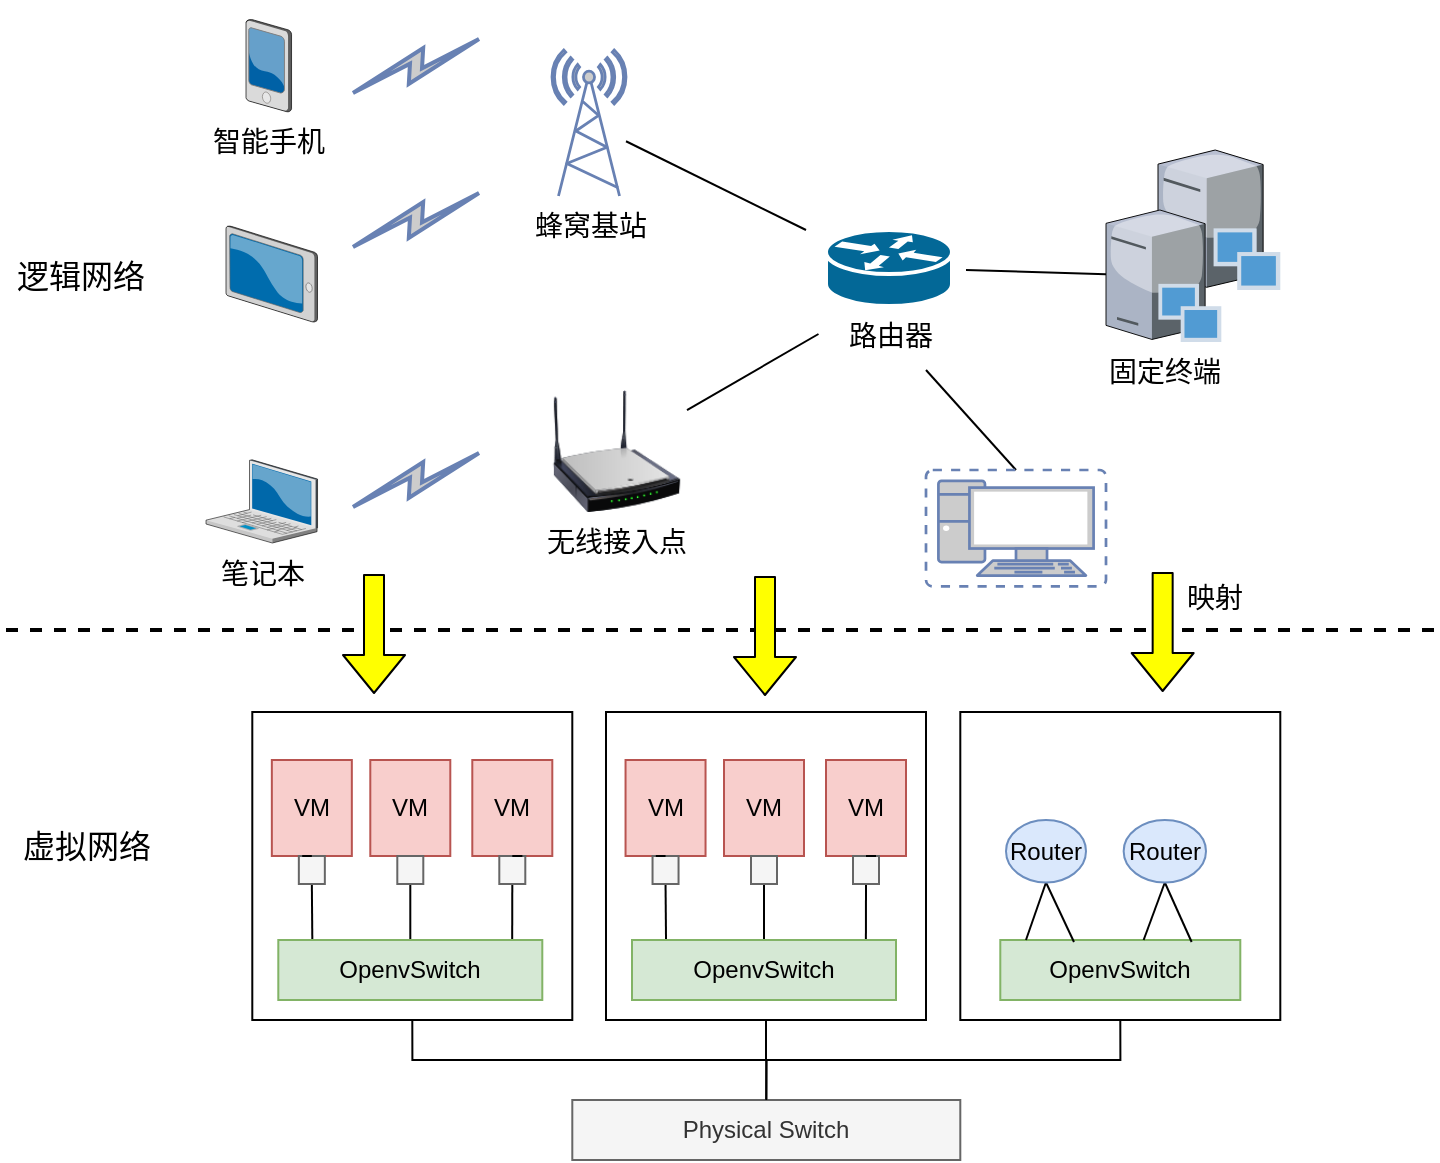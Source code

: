 <mxfile version="12.9.5" type="github" pages="2">
  <diagram id="KmwrGCwzeyCqLZFn_2tw" name="逻辑网络与虚拟网络">
    <mxGraphModel dx="946" dy="467" grid="0" gridSize="10" guides="1" tooltips="1" connect="1" arrows="1" fold="1" page="1" pageScale="1" pageWidth="827" pageHeight="1169" math="0" shadow="0">
      <root>
        <mxCell id="0" />
        <mxCell id="1" parent="0" />
        <mxCell id="YLXUXDJp3LFLk9qvPLuZ-22" style="edgeStyle=none;rounded=0;orthogonalLoop=1;jettySize=auto;html=1;endArrow=none;endFill=0;" parent="1" source="3VEoIM8ZX6iH1CT_TiHG-1" edge="1">
          <mxGeometry relative="1" as="geometry">
            <mxPoint x="390" y="300" as="sourcePoint" />
            <mxPoint x="456.24" y="252" as="targetPoint" />
          </mxGeometry>
        </mxCell>
        <mxCell id="YLXUXDJp3LFLk9qvPLuZ-1" value="&lt;font style=&quot;font-size: 14px&quot; color=&quot;#000000&quot;&gt;蜂窝基站&lt;/font&gt;" style="fontColor=#0066CC;verticalAlign=top;verticalLabelPosition=bottom;labelPosition=center;align=center;html=1;outlineConnect=0;fillColor=#CCCCCC;strokeColor=#6881B3;gradientColor=none;gradientDirection=north;strokeWidth=2;shape=mxgraph.networks.radio_tower;" parent="1" vertex="1">
          <mxGeometry x="323" y="110" width="37" height="73" as="geometry" />
        </mxCell>
        <mxCell id="YLXUXDJp3LFLk9qvPLuZ-3" value="" style="verticalLabelPosition=bottom;aspect=fixed;html=1;verticalAlign=top;strokeColor=none;align=center;outlineConnect=0;shape=mxgraph.citrix.provisioning_server;" parent="1" vertex="1">
          <mxGeometry x="626" y="160" width="61.15" height="70" as="geometry" />
        </mxCell>
        <mxCell id="YLXUXDJp3LFLk9qvPLuZ-4" value="&lt;font style=&quot;font-size: 14px&quot;&gt;笔记本&lt;/font&gt;" style="verticalLabelPosition=bottom;aspect=fixed;html=1;verticalAlign=top;strokeColor=none;align=center;outlineConnect=0;shape=mxgraph.citrix.laptop_2;" parent="1" vertex="1">
          <mxGeometry x="150" y="314.91" width="55.77" height="41.59" as="geometry" />
        </mxCell>
        <mxCell id="YLXUXDJp3LFLk9qvPLuZ-5" value="&lt;font style=&quot;font-size: 14px&quot;&gt;智能手机&lt;/font&gt;" style="verticalLabelPosition=bottom;aspect=fixed;html=1;verticalAlign=top;strokeColor=none;align=center;outlineConnect=0;shape=mxgraph.citrix.pda;" parent="1" vertex="1">
          <mxGeometry x="170" y="94.7" width="22.77" height="46.3" as="geometry" />
        </mxCell>
        <mxCell id="YLXUXDJp3LFLk9qvPLuZ-6" value="" style="verticalLabelPosition=bottom;aspect=fixed;html=1;verticalAlign=top;strokeColor=none;align=center;outlineConnect=0;shape=mxgraph.citrix.tablet_2;" parent="1" vertex="1">
          <mxGeometry x="160" y="198" width="45.77" height="48" as="geometry" />
        </mxCell>
        <mxCell id="YLXUXDJp3LFLk9qvPLuZ-21" style="edgeStyle=none;rounded=0;orthogonalLoop=1;jettySize=auto;html=1;endArrow=none;endFill=0;" parent="1" target="YLXUXDJp3LFLk9qvPLuZ-1" edge="1">
          <mxGeometry relative="1" as="geometry">
            <mxPoint x="400" y="160" as="targetPoint" />
            <mxPoint x="450" y="200" as="sourcePoint" />
          </mxGeometry>
        </mxCell>
        <mxCell id="YLXUXDJp3LFLk9qvPLuZ-23" style="edgeStyle=none;rounded=0;orthogonalLoop=1;jettySize=auto;html=1;endArrow=none;endFill=0;" parent="1" target="YLXUXDJp3LFLk9qvPLuZ-8" edge="1">
          <mxGeometry relative="1" as="geometry">
            <mxPoint x="530" y="220" as="sourcePoint" />
          </mxGeometry>
        </mxCell>
        <mxCell id="YLXUXDJp3LFLk9qvPLuZ-8" value="&lt;font style=&quot;font-size: 14px&quot;&gt;固定终端&lt;/font&gt;" style="verticalLabelPosition=bottom;aspect=fixed;html=1;verticalAlign=top;strokeColor=none;align=center;outlineConnect=0;shape=mxgraph.citrix.provisioning_server;" parent="1" vertex="1">
          <mxGeometry x="600" y="190" width="57.66" height="66" as="geometry" />
        </mxCell>
        <mxCell id="YLXUXDJp3LFLk9qvPLuZ-24" value="" style="html=1;outlineConnect=0;fillColor=#CCCCCC;strokeColor=#6881B3;gradientColor=none;gradientDirection=north;strokeWidth=2;shape=mxgraph.networks.comm_link_edge;html=1;endArrow=none;endFill=0;" parent="1" edge="1">
          <mxGeometry width="100" height="100" relative="1" as="geometry">
            <mxPoint x="220" y="133" as="sourcePoint" />
            <mxPoint x="290" y="103" as="targetPoint" />
          </mxGeometry>
        </mxCell>
        <mxCell id="YLXUXDJp3LFLk9qvPLuZ-25" value="" style="html=1;outlineConnect=0;fillColor=#CCCCCC;strokeColor=#6881B3;gradientColor=none;gradientDirection=north;strokeWidth=2;shape=mxgraph.networks.comm_link_edge;html=1;endArrow=none;endFill=0;" parent="1" edge="1">
          <mxGeometry width="100" height="100" relative="1" as="geometry">
            <mxPoint x="220" y="210" as="sourcePoint" />
            <mxPoint x="290" y="180" as="targetPoint" />
          </mxGeometry>
        </mxCell>
        <mxCell id="YLXUXDJp3LFLk9qvPLuZ-26" value="" style="html=1;outlineConnect=0;fillColor=#CCCCCC;strokeColor=#6881B3;gradientColor=none;gradientDirection=north;strokeWidth=2;shape=mxgraph.networks.comm_link_edge;html=1;endArrow=none;endFill=0;" parent="1" edge="1">
          <mxGeometry width="100" height="100" relative="1" as="geometry">
            <mxPoint x="220" y="340" as="sourcePoint" />
            <mxPoint x="290" y="310" as="targetPoint" />
          </mxGeometry>
        </mxCell>
        <mxCell id="3VEoIM8ZX6iH1CT_TiHG-1" value="&lt;font style=&quot;font-size: 14px&quot;&gt;无线接入点&lt;/font&gt;" style="image;html=1;labelBackgroundColor=#ffffff;image=img/lib/clip_art/networking/Wireless_Router_N_128x128.png" parent="1" vertex="1">
          <mxGeometry x="320" y="280" width="70.5" height="61" as="geometry" />
        </mxCell>
        <mxCell id="3VEoIM8ZX6iH1CT_TiHG-15" style="rounded=0;orthogonalLoop=1;jettySize=auto;html=1;entryX=0.5;entryY=0;entryDx=0;entryDy=0;entryPerimeter=0;strokeWidth=1;endArrow=none;endFill=0;" parent="1" target="3VEoIM8ZX6iH1CT_TiHG-9" edge="1">
          <mxGeometry relative="1" as="geometry">
            <mxPoint x="510" y="270" as="sourcePoint" />
          </mxGeometry>
        </mxCell>
        <mxCell id="3VEoIM8ZX6iH1CT_TiHG-2" value="&lt;font style=&quot;font-size: 14px&quot;&gt;路由器&lt;/font&gt;" style="shape=mxgraph.cisco.routers.router;html=1;dashed=0;fillColor=#036897;strokeColor=#ffffff;strokeWidth=2;verticalLabelPosition=bottom;verticalAlign=top" parent="1" vertex="1">
          <mxGeometry x="460" y="200" width="63" height="38" as="geometry" />
        </mxCell>
        <mxCell id="3VEoIM8ZX6iH1CT_TiHG-3" value="" style="endArrow=none;dashed=1;html=1;strokeWidth=2;" parent="1" edge="1">
          <mxGeometry width="50" height="50" relative="1" as="geometry">
            <mxPoint x="50" y="400" as="sourcePoint" />
            <mxPoint x="764" y="400" as="targetPoint" />
          </mxGeometry>
        </mxCell>
        <mxCell id="3VEoIM8ZX6iH1CT_TiHG-4" value="&lt;font style=&quot;font-size: 16px&quot;&gt;逻辑网络&lt;/font&gt;" style="text;html=1;align=center;verticalAlign=middle;resizable=0;points=[];autosize=1;" parent="1" vertex="1">
          <mxGeometry x="47" y="213" width="80" height="20" as="geometry" />
        </mxCell>
        <mxCell id="3VEoIM8ZX6iH1CT_TiHG-5" value="&lt;font style=&quot;font-size: 16px&quot;&gt;虚拟网络&lt;/font&gt;" style="text;html=1;align=center;verticalAlign=middle;resizable=0;points=[];autosize=1;" parent="1" vertex="1">
          <mxGeometry x="50" y="498" width="80" height="20" as="geometry" />
        </mxCell>
        <mxCell id="3VEoIM8ZX6iH1CT_TiHG-9" value="" style="fontColor=#0066CC;verticalAlign=top;verticalLabelPosition=bottom;labelPosition=center;align=center;html=1;outlineConnect=0;fillColor=#CCCCCC;strokeColor=#6881B3;gradientColor=none;gradientDirection=north;strokeWidth=2;shape=mxgraph.networks.virtual_pc;" parent="1" vertex="1">
          <mxGeometry x="510" y="320" width="90" height="58.21" as="geometry" />
        </mxCell>
        <mxCell id="3VEoIM8ZX6iH1CT_TiHG-18" value="" style="shape=flexArrow;endArrow=classic;html=1;strokeWidth=1;fillColor=#FFFF00;strokeColor=#000000;" parent="1" edge="1">
          <mxGeometry width="50" height="50" relative="1" as="geometry">
            <mxPoint x="429.5" y="373" as="sourcePoint" />
            <mxPoint x="429.5" y="433" as="targetPoint" />
          </mxGeometry>
        </mxCell>
        <mxCell id="Uka52kCuvuWvv9zvL4SE-33" style="edgeStyle=orthogonalEdgeStyle;rounded=0;orthogonalLoop=1;jettySize=auto;html=1;exitX=0.5;exitY=1;exitDx=0;exitDy=0;endArrow=none;endFill=0;" parent="1" source="Uka52kCuvuWvv9zvL4SE-9" edge="1">
          <mxGeometry relative="1" as="geometry">
            <mxPoint x="430" y="615" as="targetPoint" />
          </mxGeometry>
        </mxCell>
        <mxCell id="Uka52kCuvuWvv9zvL4SE-9" value="" style="rounded=0;whiteSpace=wrap;html=1;" parent="1" vertex="1">
          <mxGeometry x="350" y="441" width="160" height="154" as="geometry" />
        </mxCell>
        <mxCell id="aEQj7_iwnSMmivi6cJ61-3" style="edgeStyle=orthogonalEdgeStyle;rounded=0;orthogonalLoop=1;jettySize=auto;html=1;exitX=0.5;exitY=1;exitDx=0;exitDy=0;entryX=0.129;entryY=0.067;entryDx=0;entryDy=0;entryPerimeter=0;startArrow=none;startFill=0;endArrow=none;endFill=0;" edge="1" parent="1" source="aEQj7_iwnSMmivi6cJ61-22" target="Uka52kCuvuWvv9zvL4SE-16">
          <mxGeometry relative="1" as="geometry" />
        </mxCell>
        <mxCell id="Uka52kCuvuWvv9zvL4SE-11" value="VM" style="rounded=0;whiteSpace=wrap;html=1;fillColor=#f8cecc;strokeColor=#b85450;" parent="1" vertex="1">
          <mxGeometry x="359.77" y="465" width="40" height="48" as="geometry" />
        </mxCell>
        <mxCell id="Uka52kCuvuWvv9zvL4SE-12" style="edgeStyle=orthogonalEdgeStyle;rounded=0;orthogonalLoop=1;jettySize=auto;html=1;exitX=0.5;exitY=1;exitDx=0;exitDy=0;endArrow=none;endFill=0;entryX=0.5;entryY=0;entryDx=0;entryDy=0;" parent="1" source="aEQj7_iwnSMmivi6cJ61-25" edge="1" target="Uka52kCuvuWvv9zvL4SE-16">
          <mxGeometry relative="1" as="geometry">
            <mxPoint x="430" y="545" as="targetPoint" />
          </mxGeometry>
        </mxCell>
        <mxCell id="Uka52kCuvuWvv9zvL4SE-13" value="VM" style="rounded=0;whiteSpace=wrap;html=1;fillColor=#f8cecc;strokeColor=#b85450;" parent="1" vertex="1">
          <mxGeometry x="409" y="465" width="40" height="48" as="geometry" />
        </mxCell>
        <mxCell id="aEQj7_iwnSMmivi6cJ61-1" style="edgeStyle=orthogonalEdgeStyle;rounded=0;orthogonalLoop=1;jettySize=auto;html=1;exitX=0.5;exitY=1;exitDx=0;exitDy=0;entryX=0.886;entryY=0.033;entryDx=0;entryDy=0;entryPerimeter=0;startArrow=none;startFill=0;endArrow=none;endFill=0;" edge="1" parent="1" source="aEQj7_iwnSMmivi6cJ61-24" target="Uka52kCuvuWvv9zvL4SE-16">
          <mxGeometry relative="1" as="geometry" />
        </mxCell>
        <mxCell id="Uka52kCuvuWvv9zvL4SE-15" value="VM" style="rounded=0;whiteSpace=wrap;html=1;fillColor=#f8cecc;strokeColor=#b85450;" parent="1" vertex="1">
          <mxGeometry x="460" y="465" width="40" height="48" as="geometry" />
        </mxCell>
        <mxCell id="Uka52kCuvuWvv9zvL4SE-16" value="OpenvSwitch" style="rounded=0;whiteSpace=wrap;html=1;fillColor=#d5e8d4;strokeColor=#82b366;" parent="1" vertex="1">
          <mxGeometry x="363" y="555" width="132" height="30" as="geometry" />
        </mxCell>
        <mxCell id="Uka52kCuvuWvv9zvL4SE-34" style="edgeStyle=orthogonalEdgeStyle;rounded=0;orthogonalLoop=1;jettySize=auto;html=1;exitX=0.5;exitY=1;exitDx=0;exitDy=0;entryX=0.5;entryY=0;entryDx=0;entryDy=0;endArrow=none;endFill=0;" parent="1" source="Uka52kCuvuWvv9zvL4SE-17" target="Uka52kCuvuWvv9zvL4SE-31" edge="1">
          <mxGeometry relative="1" as="geometry" />
        </mxCell>
        <mxCell id="Uka52kCuvuWvv9zvL4SE-17" value="" style="rounded=0;whiteSpace=wrap;html=1;" parent="1" vertex="1">
          <mxGeometry x="527.15" y="441" width="160" height="154" as="geometry" />
        </mxCell>
        <mxCell id="Uka52kCuvuWvv9zvL4SE-24" value="OpenvSwitch" style="rounded=0;whiteSpace=wrap;html=1;fillColor=#d5e8d4;strokeColor=#82b366;" parent="1" vertex="1">
          <mxGeometry x="547.15" y="555" width="120" height="30" as="geometry" />
        </mxCell>
        <mxCell id="Uka52kCuvuWvv9zvL4SE-26" style="rounded=0;orthogonalLoop=1;jettySize=auto;html=1;exitX=0.5;exitY=1;exitDx=0;exitDy=0;entryX=0.107;entryY=0;entryDx=0;entryDy=0;endArrow=none;endFill=0;entryPerimeter=0;" parent="1" source="Uka52kCuvuWvv9zvL4SE-25" target="Uka52kCuvuWvv9zvL4SE-24" edge="1">
          <mxGeometry relative="1" as="geometry" />
        </mxCell>
        <mxCell id="Uka52kCuvuWvv9zvL4SE-27" style="edgeStyle=none;rounded=0;orthogonalLoop=1;jettySize=auto;html=1;exitX=0.5;exitY=1;exitDx=0;exitDy=0;entryX=0.307;entryY=0.033;entryDx=0;entryDy=0;entryPerimeter=0;endArrow=none;endFill=0;" parent="1" source="Uka52kCuvuWvv9zvL4SE-25" target="Uka52kCuvuWvv9zvL4SE-24" edge="1">
          <mxGeometry relative="1" as="geometry" />
        </mxCell>
        <mxCell id="Uka52kCuvuWvv9zvL4SE-25" value="Router" style="ellipse;whiteSpace=wrap;html=1;fillColor=#dae8fc;strokeColor=#6c8ebf;" parent="1" vertex="1">
          <mxGeometry x="550" y="495" width="40" height="31.25" as="geometry" />
        </mxCell>
        <mxCell id="Uka52kCuvuWvv9zvL4SE-28" style="rounded=0;orthogonalLoop=1;jettySize=auto;html=1;exitX=0.5;exitY=1;exitDx=0;exitDy=0;entryX=0.107;entryY=0;entryDx=0;entryDy=0;endArrow=none;endFill=0;entryPerimeter=0;" parent="1" source="Uka52kCuvuWvv9zvL4SE-30" edge="1">
          <mxGeometry relative="1" as="geometry">
            <mxPoint x="618.82" y="555" as="targetPoint" />
          </mxGeometry>
        </mxCell>
        <mxCell id="Uka52kCuvuWvv9zvL4SE-29" style="edgeStyle=none;rounded=0;orthogonalLoop=1;jettySize=auto;html=1;exitX=0.5;exitY=1;exitDx=0;exitDy=0;entryX=0.307;entryY=0.033;entryDx=0;entryDy=0;entryPerimeter=0;endArrow=none;endFill=0;" parent="1" source="Uka52kCuvuWvv9zvL4SE-30" edge="1">
          <mxGeometry relative="1" as="geometry">
            <mxPoint x="642.82" y="555.99" as="targetPoint" />
          </mxGeometry>
        </mxCell>
        <mxCell id="Uka52kCuvuWvv9zvL4SE-30" value="Router" style="ellipse;whiteSpace=wrap;html=1;fillColor=#dae8fc;strokeColor=#6c8ebf;" parent="1" vertex="1">
          <mxGeometry x="608.83" y="495" width="41.17" height="31.25" as="geometry" />
        </mxCell>
        <mxCell id="Uka52kCuvuWvv9zvL4SE-31" value="Physical Switch" style="rounded=0;whiteSpace=wrap;html=1;fillColor=#f5f5f5;strokeColor=#666666;fontColor=#333333;" parent="1" vertex="1">
          <mxGeometry x="333.15" y="635" width="194" height="30" as="geometry" />
        </mxCell>
        <mxCell id="Uka52kCuvuWvv9zvL4SE-35" value="" style="shape=flexArrow;endArrow=classic;html=1;strokeWidth=1;fillColor=#FFFF00;strokeColor=#000000;" parent="1" edge="1">
          <mxGeometry width="50" height="50" relative="1" as="geometry">
            <mxPoint x="628.33" y="371" as="sourcePoint" />
            <mxPoint x="628.33" y="431" as="targetPoint" />
          </mxGeometry>
        </mxCell>
        <mxCell id="Uka52kCuvuWvv9zvL4SE-36" value="" style="shape=flexArrow;endArrow=classic;html=1;strokeWidth=1;fillColor=#FFFF00;strokeColor=#000000;" parent="1" edge="1">
          <mxGeometry width="50" height="50" relative="1" as="geometry">
            <mxPoint x="234" y="372" as="sourcePoint" />
            <mxPoint x="234" y="432" as="targetPoint" />
          </mxGeometry>
        </mxCell>
        <mxCell id="Uka52kCuvuWvv9zvL4SE-37" value="&lt;font style=&quot;font-size: 14px&quot;&gt;映射&lt;/font&gt;" style="text;html=1;align=center;verticalAlign=middle;resizable=0;points=[];autosize=1;" parent="1" vertex="1">
          <mxGeometry x="635" y="374" width="38" height="19" as="geometry" />
        </mxCell>
        <mxCell id="aEQj7_iwnSMmivi6cJ61-12" style="edgeStyle=orthogonalEdgeStyle;rounded=0;orthogonalLoop=1;jettySize=auto;html=1;exitX=0.5;exitY=1;exitDx=0;exitDy=0;entryX=0.5;entryY=0;entryDx=0;entryDy=0;startArrow=none;startFill=0;endArrow=none;endFill=0;" edge="1" parent="1" source="aEQj7_iwnSMmivi6cJ61-4" target="Uka52kCuvuWvv9zvL4SE-31">
          <mxGeometry relative="1" as="geometry" />
        </mxCell>
        <mxCell id="aEQj7_iwnSMmivi6cJ61-4" value="" style="rounded=0;whiteSpace=wrap;html=1;" vertex="1" parent="1">
          <mxGeometry x="173.15" y="441" width="160" height="154" as="geometry" />
        </mxCell>
        <mxCell id="aEQj7_iwnSMmivi6cJ61-5" style="edgeStyle=orthogonalEdgeStyle;rounded=0;orthogonalLoop=1;jettySize=auto;html=1;exitX=0.5;exitY=1;exitDx=0;exitDy=0;entryX=0.129;entryY=0.067;entryDx=0;entryDy=0;entryPerimeter=0;startArrow=none;startFill=0;endArrow=none;endFill=0;" edge="1" parent="1" source="aEQj7_iwnSMmivi6cJ61-13" target="aEQj7_iwnSMmivi6cJ61-11">
          <mxGeometry relative="1" as="geometry" />
        </mxCell>
        <mxCell id="aEQj7_iwnSMmivi6cJ61-6" value="VM" style="rounded=0;whiteSpace=wrap;html=1;fillColor=#f8cecc;strokeColor=#b85450;" vertex="1" parent="1">
          <mxGeometry x="182.92" y="465" width="40" height="48" as="geometry" />
        </mxCell>
        <mxCell id="aEQj7_iwnSMmivi6cJ61-7" style="edgeStyle=orthogonalEdgeStyle;rounded=0;orthogonalLoop=1;jettySize=auto;html=1;exitX=0.5;exitY=1;exitDx=0;exitDy=0;endArrow=none;endFill=0;entryX=0.5;entryY=0;entryDx=0;entryDy=0;" edge="1" parent="1" source="aEQj7_iwnSMmivi6cJ61-17" target="aEQj7_iwnSMmivi6cJ61-11">
          <mxGeometry relative="1" as="geometry">
            <mxPoint x="253.15" y="545" as="targetPoint" />
          </mxGeometry>
        </mxCell>
        <mxCell id="aEQj7_iwnSMmivi6cJ61-8" value="VM" style="rounded=0;whiteSpace=wrap;html=1;fillColor=#f8cecc;strokeColor=#b85450;" vertex="1" parent="1">
          <mxGeometry x="232.15" y="465" width="40" height="48" as="geometry" />
        </mxCell>
        <mxCell id="aEQj7_iwnSMmivi6cJ61-9" style="edgeStyle=orthogonalEdgeStyle;rounded=0;orthogonalLoop=1;jettySize=auto;html=1;exitX=0.5;exitY=1;exitDx=0;exitDy=0;entryX=0.886;entryY=0.033;entryDx=0;entryDy=0;entryPerimeter=0;startArrow=none;startFill=0;endArrow=none;endFill=0;" edge="1" parent="1" source="aEQj7_iwnSMmivi6cJ61-20" target="aEQj7_iwnSMmivi6cJ61-11">
          <mxGeometry relative="1" as="geometry" />
        </mxCell>
        <mxCell id="aEQj7_iwnSMmivi6cJ61-10" value="VM" style="rounded=0;whiteSpace=wrap;html=1;fillColor=#f8cecc;strokeColor=#b85450;" vertex="1" parent="1">
          <mxGeometry x="283.15" y="465" width="40" height="48" as="geometry" />
        </mxCell>
        <mxCell id="aEQj7_iwnSMmivi6cJ61-11" value="OpenvSwitch" style="rounded=0;whiteSpace=wrap;html=1;fillColor=#d5e8d4;strokeColor=#82b366;" vertex="1" parent="1">
          <mxGeometry x="186.15" y="555" width="132" height="30" as="geometry" />
        </mxCell>
        <mxCell id="aEQj7_iwnSMmivi6cJ61-13" value="" style="rounded=0;whiteSpace=wrap;html=1;shadow=0;strokeColor=#666666;fillColor=#f5f5f5;fontColor=#333333;" vertex="1" parent="1">
          <mxGeometry x="196.42" y="513" width="13" height="14" as="geometry" />
        </mxCell>
        <mxCell id="aEQj7_iwnSMmivi6cJ61-16" style="edgeStyle=orthogonalEdgeStyle;rounded=0;orthogonalLoop=1;jettySize=auto;html=1;exitX=0.5;exitY=1;exitDx=0;exitDy=0;entryX=0.129;entryY=0.067;entryDx=0;entryDy=0;entryPerimeter=0;startArrow=none;startFill=0;endArrow=none;endFill=0;" edge="1" parent="1" source="aEQj7_iwnSMmivi6cJ61-6" target="aEQj7_iwnSMmivi6cJ61-13">
          <mxGeometry relative="1" as="geometry">
            <mxPoint x="202.92" y="513" as="sourcePoint" />
            <mxPoint x="203.178" y="557.01" as="targetPoint" />
          </mxGeometry>
        </mxCell>
        <mxCell id="aEQj7_iwnSMmivi6cJ61-17" value="" style="rounded=0;whiteSpace=wrap;html=1;shadow=0;strokeColor=#666666;fillColor=#f5f5f5;fontColor=#333333;" vertex="1" parent="1">
          <mxGeometry x="245.65" y="513" width="13" height="14" as="geometry" />
        </mxCell>
        <mxCell id="aEQj7_iwnSMmivi6cJ61-18" style="edgeStyle=orthogonalEdgeStyle;rounded=0;orthogonalLoop=1;jettySize=auto;html=1;exitX=0.5;exitY=1;exitDx=0;exitDy=0;endArrow=none;endFill=0;entryX=0.5;entryY=0;entryDx=0;entryDy=0;" edge="1" parent="1" source="aEQj7_iwnSMmivi6cJ61-8" target="aEQj7_iwnSMmivi6cJ61-17">
          <mxGeometry relative="1" as="geometry">
            <mxPoint x="252.15" y="555" as="targetPoint" />
            <mxPoint x="252.15" y="513" as="sourcePoint" />
          </mxGeometry>
        </mxCell>
        <mxCell id="aEQj7_iwnSMmivi6cJ61-20" value="" style="rounded=0;whiteSpace=wrap;html=1;shadow=0;strokeColor=#666666;fillColor=#f5f5f5;fontColor=#333333;" vertex="1" parent="1">
          <mxGeometry x="296.65" y="513" width="13" height="14" as="geometry" />
        </mxCell>
        <mxCell id="aEQj7_iwnSMmivi6cJ61-21" style="edgeStyle=orthogonalEdgeStyle;rounded=0;orthogonalLoop=1;jettySize=auto;html=1;exitX=0.5;exitY=1;exitDx=0;exitDy=0;entryX=0.886;entryY=0.033;entryDx=0;entryDy=0;entryPerimeter=0;startArrow=none;startFill=0;endArrow=none;endFill=0;" edge="1" parent="1" source="aEQj7_iwnSMmivi6cJ61-10" target="aEQj7_iwnSMmivi6cJ61-20">
          <mxGeometry relative="1" as="geometry">
            <mxPoint x="303.15" y="513" as="sourcePoint" />
            <mxPoint x="303.102" y="555.99" as="targetPoint" />
          </mxGeometry>
        </mxCell>
        <mxCell id="aEQj7_iwnSMmivi6cJ61-22" value="" style="rounded=0;whiteSpace=wrap;html=1;shadow=0;strokeColor=#666666;fillColor=#f5f5f5;fontColor=#333333;" vertex="1" parent="1">
          <mxGeometry x="373.27" y="513" width="13" height="14" as="geometry" />
        </mxCell>
        <mxCell id="aEQj7_iwnSMmivi6cJ61-23" style="edgeStyle=orthogonalEdgeStyle;rounded=0;orthogonalLoop=1;jettySize=auto;html=1;exitX=0.5;exitY=1;exitDx=0;exitDy=0;entryX=0.129;entryY=0.067;entryDx=0;entryDy=0;entryPerimeter=0;startArrow=none;startFill=0;endArrow=none;endFill=0;" edge="1" parent="1" source="Uka52kCuvuWvv9zvL4SE-11" target="aEQj7_iwnSMmivi6cJ61-22">
          <mxGeometry relative="1" as="geometry">
            <mxPoint x="379.77" y="513" as="sourcePoint" />
            <mxPoint x="380.028" y="557.01" as="targetPoint" />
          </mxGeometry>
        </mxCell>
        <mxCell id="aEQj7_iwnSMmivi6cJ61-25" value="" style="rounded=0;whiteSpace=wrap;html=1;shadow=0;strokeColor=#666666;fillColor=#f5f5f5;fontColor=#333333;" vertex="1" parent="1">
          <mxGeometry x="422.5" y="513" width="13" height="14" as="geometry" />
        </mxCell>
        <mxCell id="aEQj7_iwnSMmivi6cJ61-26" style="edgeStyle=orthogonalEdgeStyle;rounded=0;orthogonalLoop=1;jettySize=auto;html=1;exitX=0.5;exitY=1;exitDx=0;exitDy=0;endArrow=none;endFill=0;entryX=0.5;entryY=0;entryDx=0;entryDy=0;" edge="1" parent="1" source="Uka52kCuvuWvv9zvL4SE-13" target="aEQj7_iwnSMmivi6cJ61-25">
          <mxGeometry relative="1" as="geometry">
            <mxPoint x="429" y="555" as="targetPoint" />
            <mxPoint x="429" y="513" as="sourcePoint" />
          </mxGeometry>
        </mxCell>
        <mxCell id="aEQj7_iwnSMmivi6cJ61-24" value="" style="rounded=0;whiteSpace=wrap;html=1;shadow=0;strokeColor=#666666;fillColor=#f5f5f5;fontColor=#333333;" vertex="1" parent="1">
          <mxGeometry x="473.5" y="513" width="13" height="14" as="geometry" />
        </mxCell>
        <mxCell id="aEQj7_iwnSMmivi6cJ61-27" style="edgeStyle=orthogonalEdgeStyle;rounded=0;orthogonalLoop=1;jettySize=auto;html=1;exitX=0.5;exitY=1;exitDx=0;exitDy=0;entryX=0.886;entryY=0.033;entryDx=0;entryDy=0;entryPerimeter=0;startArrow=none;startFill=0;endArrow=none;endFill=0;" edge="1" parent="1" source="Uka52kCuvuWvv9zvL4SE-15" target="aEQj7_iwnSMmivi6cJ61-24">
          <mxGeometry relative="1" as="geometry">
            <mxPoint x="480" y="513" as="sourcePoint" />
            <mxPoint x="479.952" y="555.99" as="targetPoint" />
          </mxGeometry>
        </mxCell>
      </root>
    </mxGraphModel>
  </diagram>
  <diagram id="y3OtyXbw9Qos-B9-kupZ" name="网络行为与链路状态关系">
    <mxGraphModel dx="946" dy="467" grid="0" gridSize="10" guides="1" tooltips="1" connect="1" arrows="1" fold="1" page="1" pageScale="1" pageWidth="827" pageHeight="1169" math="0" shadow="0">
      <root>
        <mxCell id="-bdmjLES65xdY4YpjaoX-0" />
        <mxCell id="-bdmjLES65xdY4YpjaoX-1" parent="-bdmjLES65xdY4YpjaoX-0" />
        <mxCell id="-bdmjLES65xdY4YpjaoX-38" value="" style="rounded=1;whiteSpace=wrap;html=1;dashed=1;strokeColor=#000000;strokeWidth=2;fillColor=none;fontSize=15;" parent="-bdmjLES65xdY4YpjaoX-1" vertex="1">
          <mxGeometry x="27" y="189" width="348" height="162" as="geometry" />
        </mxCell>
        <mxCell id="-bdmjLES65xdY4YpjaoX-34" style="rounded=0;orthogonalLoop=1;jettySize=auto;html=1;exitX=0.5;exitY=1;exitDx=0;exitDy=0;entryX=0.5;entryY=0;entryDx=0;entryDy=0;endArrow=none;endFill=0;strokeColor=#000000;strokeWidth=2;fillColor=#FFFF00;fontSize=15;" parent="-bdmjLES65xdY4YpjaoX-1" source="-bdmjLES65xdY4YpjaoX-2" target="-bdmjLES65xdY4YpjaoX-24" edge="1">
          <mxGeometry relative="1" as="geometry" />
        </mxCell>
        <mxCell id="-bdmjLES65xdY4YpjaoX-35" style="edgeStyle=none;rounded=0;orthogonalLoop=1;jettySize=auto;html=1;exitX=0.5;exitY=1;exitDx=0;exitDy=0;entryX=0.5;entryY=0;entryDx=0;entryDy=0;endArrow=none;endFill=0;strokeColor=#000000;strokeWidth=2;fillColor=#FFFF00;fontSize=15;" parent="-bdmjLES65xdY4YpjaoX-1" source="-bdmjLES65xdY4YpjaoX-2" target="-bdmjLES65xdY4YpjaoX-25" edge="1">
          <mxGeometry relative="1" as="geometry" />
        </mxCell>
        <mxCell id="-bdmjLES65xdY4YpjaoX-36" style="edgeStyle=none;rounded=0;orthogonalLoop=1;jettySize=auto;html=1;exitX=0.5;exitY=1;exitDx=0;exitDy=0;entryX=0.5;entryY=0;entryDx=0;entryDy=0;endArrow=none;endFill=0;strokeColor=#000000;strokeWidth=2;fillColor=#FFFF00;fontSize=15;" parent="-bdmjLES65xdY4YpjaoX-1" source="-bdmjLES65xdY4YpjaoX-2" target="-bdmjLES65xdY4YpjaoX-27" edge="1">
          <mxGeometry relative="1" as="geometry" />
        </mxCell>
        <mxCell id="-bdmjLES65xdY4YpjaoX-2" value="&lt;font style=&quot;font-size: 15px;&quot;&gt;网络行为&lt;/font&gt;" style="rounded=0;whiteSpace=wrap;html=1;strokeWidth=2;fontSize=15;" parent="-bdmjLES65xdY4YpjaoX-1" vertex="1">
          <mxGeometry x="264.06" y="22" width="120" height="40" as="geometry" />
        </mxCell>
        <mxCell id="-bdmjLES65xdY4YpjaoX-6" value="&lt;font style=&quot;font-size: 15px&quot;&gt;移动行为&lt;/font&gt;" style="rounded=0;whiteSpace=wrap;html=1;strokeWidth=2;fillColor=none;" parent="-bdmjLES65xdY4YpjaoX-1" vertex="1">
          <mxGeometry x="290" y="200" width="30" height="140" as="geometry" />
        </mxCell>
        <mxCell id="-bdmjLES65xdY4YpjaoX-7" value="&lt;font style=&quot;font-size: 15px&quot;&gt;开关机&lt;/font&gt;" style="rounded=0;whiteSpace=wrap;html=1;strokeWidth=2;fillColor=none;" parent="-bdmjLES65xdY4YpjaoX-1" vertex="1">
          <mxGeometry x="139" y="198" width="30" height="140" as="geometry" />
        </mxCell>
        <mxCell id="-bdmjLES65xdY4YpjaoX-8" value="&lt;span style=&quot;font-size: 15px&quot;&gt;无线网卡监听模式&lt;/span&gt;" style="rounded=0;whiteSpace=wrap;html=1;strokeWidth=2;" parent="-bdmjLES65xdY4YpjaoX-1" vertex="1">
          <mxGeometry x="484" y="200" width="30" height="140" as="geometry" />
        </mxCell>
        <mxCell id="-bdmjLES65xdY4YpjaoX-9" value="&lt;font style=&quot;font-size: 15px&quot;&gt;开关WI-&lt;br&gt;FI&lt;/font&gt;" style="rounded=0;whiteSpace=wrap;html=1;strokeWidth=2;fillColor=none;strokeColor=#000000;" parent="-bdmjLES65xdY4YpjaoX-1" vertex="1">
          <mxGeometry x="190" y="198" width="30" height="140" as="geometry" />
        </mxCell>
        <mxCell id="-bdmjLES65xdY4YpjaoX-10" value="&lt;span style=&quot;font-size: 15px&quot;&gt;开关数据流量&lt;/span&gt;" style="rounded=0;whiteSpace=wrap;html=1;strokeWidth=2;fillColor=none;" parent="-bdmjLES65xdY4YpjaoX-1" vertex="1">
          <mxGeometry x="91" y="198" width="30" height="140" as="geometry" />
        </mxCell>
        <mxCell id="-bdmjLES65xdY4YpjaoX-11" value="&lt;font style=&quot;font-size: 15px&quot;&gt;开关热点&lt;/font&gt;" style="rounded=0;whiteSpace=wrap;html=1;strokeWidth=2;fillColor=none;strokeColor=#000000;" parent="-bdmjLES65xdY4YpjaoX-1" vertex="1">
          <mxGeometry x="43" y="198" width="30" height="140" as="geometry" />
        </mxCell>
        <mxCell id="-bdmjLES65xdY4YpjaoX-12" value="&lt;span style=&quot;font-size: 15px&quot;&gt;切换AP&lt;/span&gt;" style="rounded=0;whiteSpace=wrap;html=1;strokeWidth=2;fillColor=none;" parent="-bdmjLES65xdY4YpjaoX-1" vertex="1">
          <mxGeometry x="240" y="200" width="30" height="140" as="geometry" />
        </mxCell>
        <mxCell id="-bdmjLES65xdY4YpjaoX-13" value="&lt;span style=&quot;font-size: 15px&quot;&gt;充电&lt;/span&gt;" style="rounded=0;whiteSpace=wrap;html=1;strokeWidth=2;" parent="-bdmjLES65xdY4YpjaoX-1" vertex="1">
          <mxGeometry x="382" y="200" width="30" height="140" as="geometry" />
        </mxCell>
        <mxCell id="-bdmjLES65xdY4YpjaoX-14" value="&lt;span style=&quot;font-size: 15px&quot;&gt;开关蓝牙&lt;/span&gt;" style="rounded=0;whiteSpace=wrap;html=1;strokeWidth=2;" parent="-bdmjLES65xdY4YpjaoX-1" vertex="1">
          <mxGeometry x="336.75" y="200" width="30" height="140" as="geometry" />
        </mxCell>
        <mxCell id="-bdmjLES65xdY4YpjaoX-16" value="&lt;span style=&quot;font-size: 15px&quot;&gt;USB连&lt;br&gt;接&lt;/span&gt;" style="rounded=0;whiteSpace=wrap;html=1;strokeWidth=2;" parent="-bdmjLES65xdY4YpjaoX-1" vertex="1">
          <mxGeometry x="432" y="200" width="30" height="140" as="geometry" />
        </mxCell>
        <mxCell id="-bdmjLES65xdY4YpjaoX-17" value="&lt;span style=&quot;font-size: 15px&quot;&gt;接口状态改变&lt;/span&gt;" style="rounded=0;whiteSpace=wrap;html=1;strokeWidth=2;" parent="-bdmjLES65xdY4YpjaoX-1" vertex="1">
          <mxGeometry x="528.12" y="198" width="30" height="140" as="geometry" />
        </mxCell>
        <mxCell id="-bdmjLES65xdY4YpjaoX-24" value="智能手机行为" style="rounded=0;whiteSpace=wrap;html=1;strokeWidth=2;fontSize=15;" parent="-bdmjLES65xdY4YpjaoX-1" vertex="1">
          <mxGeometry x="175.96" y="114" width="94.25" height="40" as="geometry" />
        </mxCell>
        <mxCell id="-bdmjLES65xdY4YpjaoX-25" value="笔记本行为" style="rounded=0;whiteSpace=wrap;html=1;strokeWidth=2;fontSize=15;" parent="-bdmjLES65xdY4YpjaoX-1" vertex="1">
          <mxGeometry x="284.43" y="114" width="79.25" height="40" as="geometry" />
        </mxCell>
        <mxCell id="-bdmjLES65xdY4YpjaoX-30" style="edgeStyle=orthogonalEdgeStyle;rounded=0;orthogonalLoop=1;jettySize=auto;html=1;exitX=0.5;exitY=1;exitDx=0;exitDy=0;entryX=0.5;entryY=0;entryDx=0;entryDy=0;endArrow=none;endFill=0;strokeColor=#000000;fillColor=#FFFF00;fontSize=15;strokeWidth=2;" parent="-bdmjLES65xdY4YpjaoX-1" source="-bdmjLES65xdY4YpjaoX-27" target="-bdmjLES65xdY4YpjaoX-17" edge="1">
          <mxGeometry relative="1" as="geometry" />
        </mxCell>
        <mxCell id="-bdmjLES65xdY4YpjaoX-27" value="路由器行为" style="rounded=0;whiteSpace=wrap;html=1;strokeWidth=2;fontSize=15;" parent="-bdmjLES65xdY4YpjaoX-1" vertex="1">
          <mxGeometry x="497.99" y="116" width="90.25" height="40" as="geometry" />
        </mxCell>
        <mxCell id="-bdmjLES65xdY4YpjaoX-28" value="" style="shape=curlyBracket;whiteSpace=wrap;html=1;rounded=1;strokeColor=#000000;strokeWidth=2;fillColor=#7AF200;fontSize=15;rotation=90;size=0.514;" parent="-bdmjLES65xdY4YpjaoX-1" vertex="1">
          <mxGeometry x="206.58" y="-8.87" width="33.02" height="355.82" as="geometry" />
        </mxCell>
        <mxCell id="-bdmjLES65xdY4YpjaoX-29" value="" style="shape=curlyBracket;whiteSpace=wrap;html=1;rounded=1;strokeColor=#000000;strokeWidth=2;fillColor=#7AF200;fontSize=15;rotation=90;size=0.514;" parent="-bdmjLES65xdY4YpjaoX-1" vertex="1">
          <mxGeometry x="307.08" y="4.18" width="33.96" height="344.64" as="geometry" />
        </mxCell>
        <mxCell id="-bdmjLES65xdY4YpjaoX-41" value="" style="rounded=1;whiteSpace=wrap;html=1;dashed=1;strokeColor=#000000;strokeWidth=2;fillColor=none;fontSize=15;" parent="-bdmjLES65xdY4YpjaoX-1" vertex="1">
          <mxGeometry x="473" y="189" width="99" height="162" as="geometry" />
        </mxCell>
      </root>
    </mxGraphModel>
  </diagram>
</mxfile>
